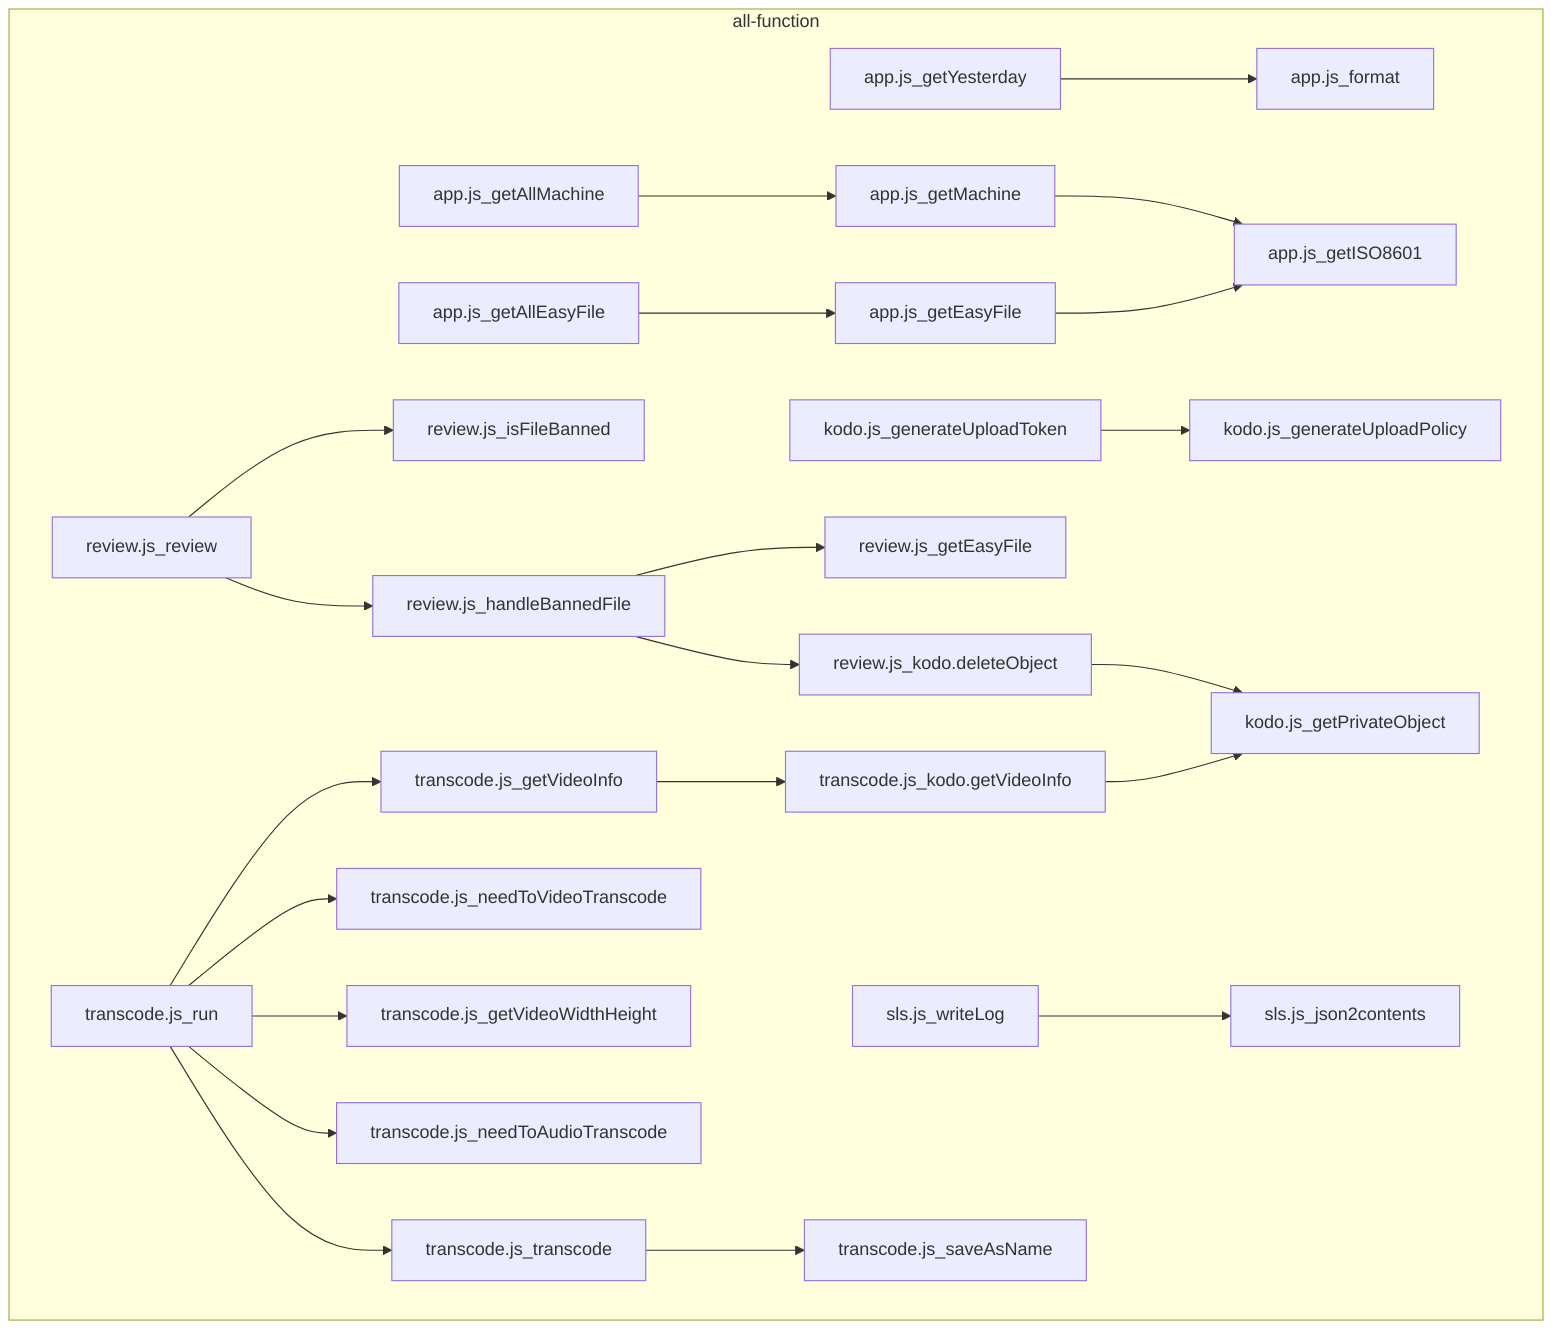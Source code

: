 graph TB
  subgraph all-function
    app.js_getYesterday --> app.js_format
    app.js_getEasyFile --> app.js_getISO8601
    app.js_getMachine --> app.js_getISO8601
    app.js_getAllMachine --> app.js_getMachine
    app.js_getAllEasyFile --> app.js_getEasyFile
    kodo.js_generateUploadToken --> kodo.js_generateUploadPolicy
    transcode.js_kodo.getVideoInfo --> kodo.js_getPrivateObject
    review.js_kodo.deleteObject --> kodo.js_getPrivateObject
    review.js_review --> review.js_isFileBanned
    review.js_review --> review.js_handleBannedFile
    review.js_handleBannedFile --> review.js_getEasyFile
    review.js_handleBannedFile --> review.js_kodo.deleteObject
    sls.js_writeLog --> sls.js_json2contents
    transcode.js_getVideoInfo --> transcode.js_kodo.getVideoInfo
    transcode.js_transcode --> transcode.js_saveAsName
    transcode.js_run --> transcode.js_getVideoInfo
    transcode.js_run --> transcode.js_needToVideoTranscode
    transcode.js_run --> transcode.js_getVideoWidthHeight
    transcode.js_run --> transcode.js_needToAudioTranscode
    transcode.js_run --> transcode.js_transcode
  end